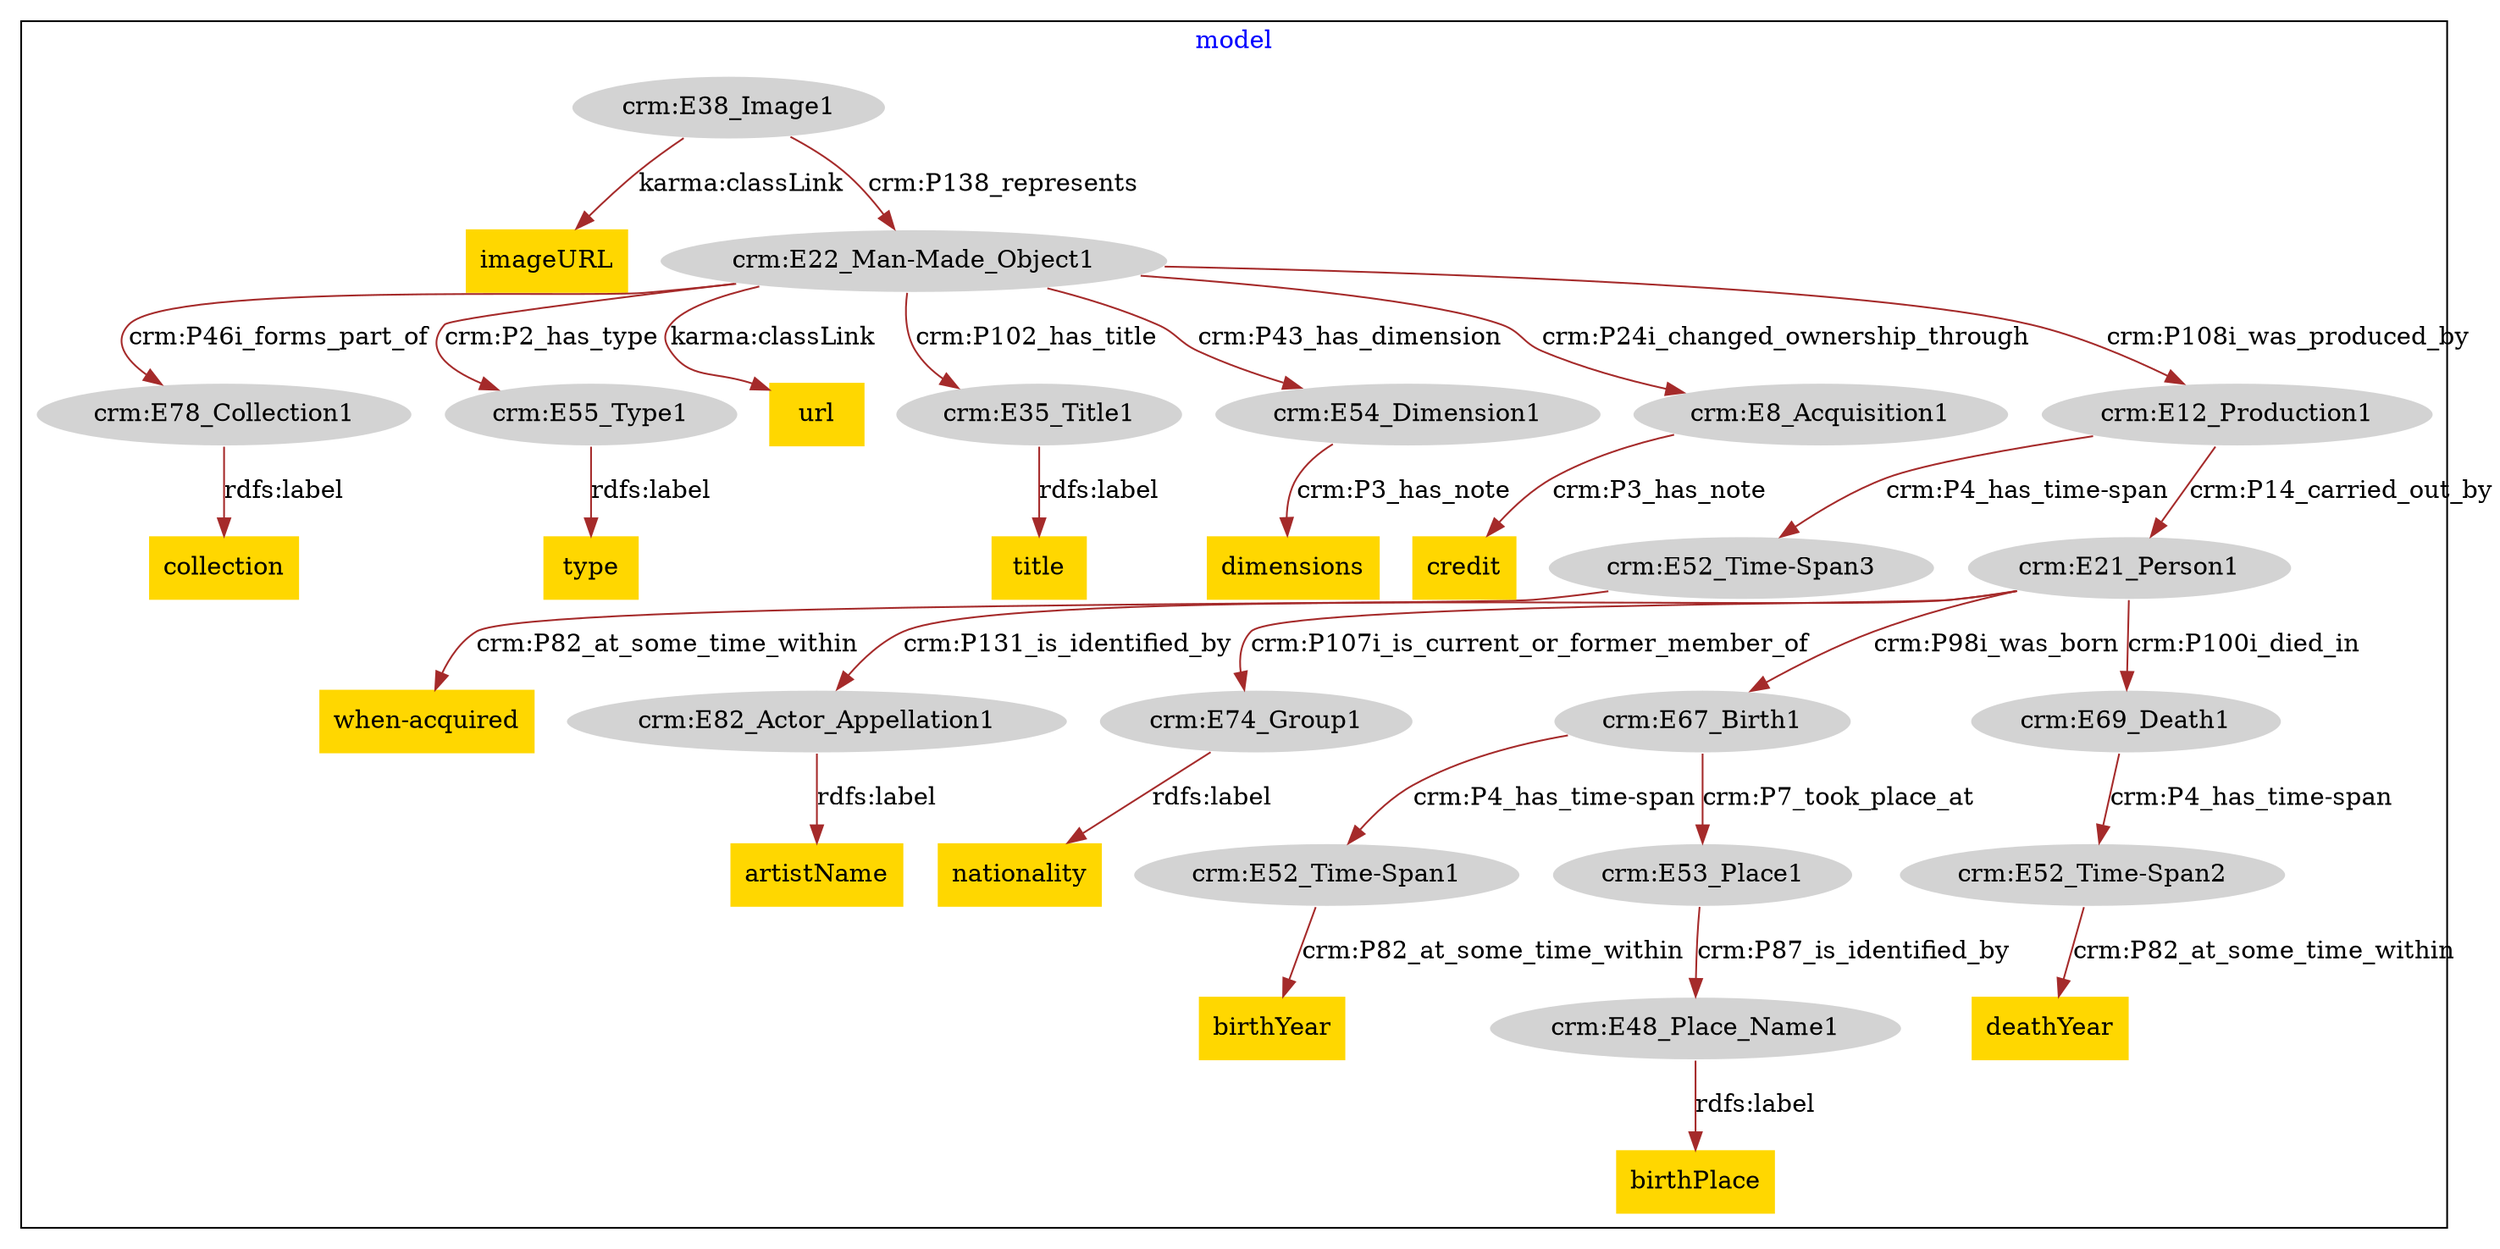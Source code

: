 digraph n0 {
fontcolor="blue"
remincross="true"
subgraph cluster {
label="model"
"crm:E38_Image1"[style="filled",color="white",fillcolor="lightgray",label="crm:E38_Image1"];
"imageURL"[shape="plaintext",style="filled",fillcolor="gold",label="imageURL"];
"crm:E78_Collection1"[style="filled",color="white",fillcolor="lightgray",label="crm:E78_Collection1"];
"collection"[shape="plaintext",style="filled",fillcolor="gold",label="collection"];
"crm:E55_Type1"[style="filled",color="white",fillcolor="lightgray",label="crm:E55_Type1"];
"type"[shape="plaintext",style="filled",fillcolor="gold",label="type"];
"crm:E22_Man-Made_Object1"[style="filled",color="white",fillcolor="lightgray",label="crm:E22_Man-Made_Object1"];
"url"[shape="plaintext",style="filled",fillcolor="gold",label="url"];
"crm:E35_Title1"[style="filled",color="white",fillcolor="lightgray",label="crm:E35_Title1"];
"title"[shape="plaintext",style="filled",fillcolor="gold",label="title"];
"crm:E52_Time-Span3"[style="filled",color="white",fillcolor="lightgray",label="crm:E52_Time-Span3"];
"when-acquired"[shape="plaintext",style="filled",fillcolor="gold",label="when-acquired"];
"crm:E54_Dimension1"[style="filled",color="white",fillcolor="lightgray",label="crm:E54_Dimension1"];
"dimensions"[shape="plaintext",style="filled",fillcolor="gold",label="dimensions"];
"crm:E8_Acquisition1"[style="filled",color="white",fillcolor="lightgray",label="crm:E8_Acquisition1"];
"credit"[shape="plaintext",style="filled",fillcolor="gold",label="credit"];
"crm:E82_Actor_Appellation1"[style="filled",color="white",fillcolor="lightgray",label="crm:E82_Actor_Appellation1"];
"artistName"[shape="plaintext",style="filled",fillcolor="gold",label="artistName"];
"crm:E74_Group1"[style="filled",color="white",fillcolor="lightgray",label="crm:E74_Group1"];
"nationality"[shape="plaintext",style="filled",fillcolor="gold",label="nationality"];
"crm:E52_Time-Span1"[style="filled",color="white",fillcolor="lightgray",label="crm:E52_Time-Span1"];
"birthYear"[shape="plaintext",style="filled",fillcolor="gold",label="birthYear"];
"crm:E52_Time-Span2"[style="filled",color="white",fillcolor="lightgray",label="crm:E52_Time-Span2"];
"deathYear"[shape="plaintext",style="filled",fillcolor="gold",label="deathYear"];
"crm:E48_Place_Name1"[style="filled",color="white",fillcolor="lightgray",label="crm:E48_Place_Name1"];
"birthPlace"[shape="plaintext",style="filled",fillcolor="gold",label="birthPlace"];
"crm:E12_Production1"[style="filled",color="white",fillcolor="lightgray",label="crm:E12_Production1"];
"crm:E21_Person1"[style="filled",color="white",fillcolor="lightgray",label="crm:E21_Person1"];
"crm:E67_Birth1"[style="filled",color="white",fillcolor="lightgray",label="crm:E67_Birth1"];
"crm:E69_Death1"[style="filled",color="white",fillcolor="lightgray",label="crm:E69_Death1"];
"crm:E53_Place1"[style="filled",color="white",fillcolor="lightgray",label="crm:E53_Place1"];
}
"crm:E38_Image1" -> "imageURL"[color="brown",fontcolor="black",label="karma:classLink"];
"crm:E78_Collection1" -> "collection"[color="brown",fontcolor="black",label="rdfs:label"];
"crm:E55_Type1" -> "type"[color="brown",fontcolor="black",label="rdfs:label"];
"crm:E22_Man-Made_Object1" -> "url"[color="brown",fontcolor="black",label="karma:classLink"];
"crm:E35_Title1" -> "title"[color="brown",fontcolor="black",label="rdfs:label"];
"crm:E52_Time-Span3" -> "when-acquired"[color="brown",fontcolor="black",label="crm:P82_at_some_time_within"];
"crm:E54_Dimension1" -> "dimensions"[color="brown",fontcolor="black",label="crm:P3_has_note"];
"crm:E8_Acquisition1" -> "credit"[color="brown",fontcolor="black",label="crm:P3_has_note"];
"crm:E82_Actor_Appellation1" -> "artistName"[color="brown",fontcolor="black",label="rdfs:label"];
"crm:E74_Group1" -> "nationality"[color="brown",fontcolor="black",label="rdfs:label"];
"crm:E52_Time-Span1" -> "birthYear"[color="brown",fontcolor="black",label="crm:P82_at_some_time_within"];
"crm:E52_Time-Span2" -> "deathYear"[color="brown",fontcolor="black",label="crm:P82_at_some_time_within"];
"crm:E48_Place_Name1" -> "birthPlace"[color="brown",fontcolor="black",label="rdfs:label"];
"crm:E38_Image1" -> "crm:E22_Man-Made_Object1"[color="brown",fontcolor="black",label="crm:P138_represents"];
"crm:E22_Man-Made_Object1" -> "crm:E12_Production1"[color="brown",fontcolor="black",label="crm:P108i_was_produced_by"];
"crm:E22_Man-Made_Object1" -> "crm:E35_Title1"[color="brown",fontcolor="black",label="crm:P102_has_title"];
"crm:E22_Man-Made_Object1" -> "crm:E55_Type1"[color="brown",fontcolor="black",label="crm:P2_has_type"];
"crm:E22_Man-Made_Object1" -> "crm:E8_Acquisition1"[color="brown",fontcolor="black",label="crm:P24i_changed_ownership_through"];
"crm:E22_Man-Made_Object1" -> "crm:E54_Dimension1"[color="brown",fontcolor="black",label="crm:P43_has_dimension"];
"crm:E22_Man-Made_Object1" -> "crm:E78_Collection1"[color="brown",fontcolor="black",label="crm:P46i_forms_part_of"];
"crm:E12_Production1" -> "crm:E21_Person1"[color="brown",fontcolor="black",label="crm:P14_carried_out_by"];
"crm:E12_Production1" -> "crm:E52_Time-Span3"[color="brown",fontcolor="black",label="crm:P4_has_time-span"];
"crm:E21_Person1" -> "crm:E82_Actor_Appellation1"[color="brown",fontcolor="black",label="crm:P131_is_identified_by"];
"crm:E21_Person1" -> "crm:E67_Birth1"[color="brown",fontcolor="black",label="crm:P98i_was_born"];
"crm:E21_Person1" -> "crm:E69_Death1"[color="brown",fontcolor="black",label="crm:P100i_died_in"];
"crm:E21_Person1" -> "crm:E74_Group1"[color="brown",fontcolor="black",label="crm:P107i_is_current_or_former_member_of"];
"crm:E67_Birth1" -> "crm:E52_Time-Span1"[color="brown",fontcolor="black",label="crm:P4_has_time-span"];
"crm:E69_Death1" -> "crm:E52_Time-Span2"[color="brown",fontcolor="black",label="crm:P4_has_time-span"];
"crm:E67_Birth1" -> "crm:E53_Place1"[color="brown",fontcolor="black",label="crm:P7_took_place_at"];
"crm:E53_Place1" -> "crm:E48_Place_Name1"[color="brown",fontcolor="black",label="crm:P87_is_identified_by"];
}

